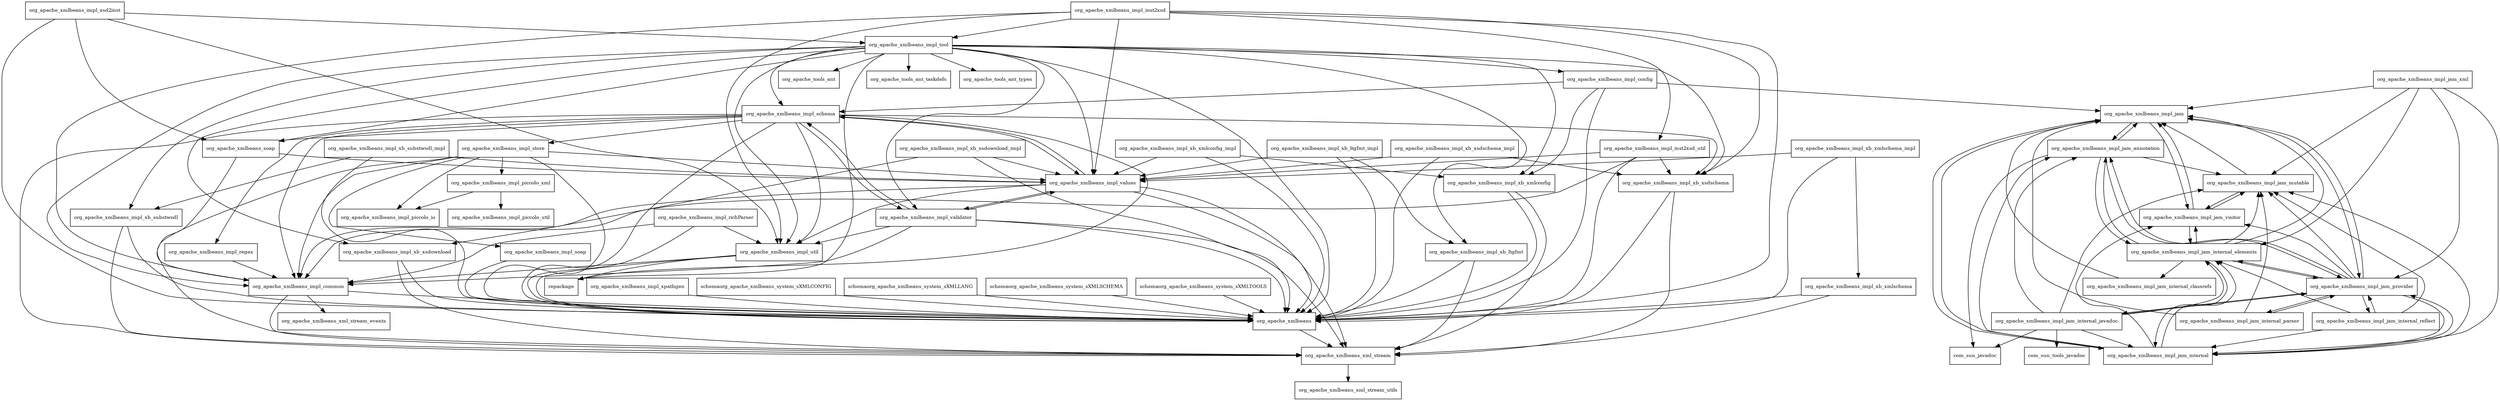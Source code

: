 digraph xmlbeans_2_6_0_package_dependencies {
  node [shape = box, fontsize=10.0];
  org_apache_xmlbeans -> org_apache_xmlbeans_xml_stream;
  org_apache_xmlbeans_impl_common -> org_apache_xmlbeans;
  org_apache_xmlbeans_impl_common -> org_apache_xmlbeans_xml_stream;
  org_apache_xmlbeans_impl_common -> org_apache_xmlbeans_xml_stream_events;
  org_apache_xmlbeans_impl_config -> org_apache_xmlbeans;
  org_apache_xmlbeans_impl_config -> org_apache_xmlbeans_impl_jam;
  org_apache_xmlbeans_impl_config -> org_apache_xmlbeans_impl_schema;
  org_apache_xmlbeans_impl_config -> org_apache_xmlbeans_impl_xb_xmlconfig;
  org_apache_xmlbeans_impl_inst2xsd -> org_apache_xmlbeans;
  org_apache_xmlbeans_impl_inst2xsd -> org_apache_xmlbeans_impl_common;
  org_apache_xmlbeans_impl_inst2xsd -> org_apache_xmlbeans_impl_inst2xsd_util;
  org_apache_xmlbeans_impl_inst2xsd -> org_apache_xmlbeans_impl_tool;
  org_apache_xmlbeans_impl_inst2xsd -> org_apache_xmlbeans_impl_util;
  org_apache_xmlbeans_impl_inst2xsd -> org_apache_xmlbeans_impl_values;
  org_apache_xmlbeans_impl_inst2xsd -> org_apache_xmlbeans_impl_xb_xsdschema;
  org_apache_xmlbeans_impl_inst2xsd_util -> org_apache_xmlbeans;
  org_apache_xmlbeans_impl_inst2xsd_util -> org_apache_xmlbeans_impl_common;
  org_apache_xmlbeans_impl_inst2xsd_util -> org_apache_xmlbeans_impl_values;
  org_apache_xmlbeans_impl_inst2xsd_util -> org_apache_xmlbeans_impl_xb_xsdschema;
  org_apache_xmlbeans_impl_jam -> org_apache_xmlbeans_impl_jam_annotation;
  org_apache_xmlbeans_impl_jam -> org_apache_xmlbeans_impl_jam_internal;
  org_apache_xmlbeans_impl_jam -> org_apache_xmlbeans_impl_jam_provider;
  org_apache_xmlbeans_impl_jam -> org_apache_xmlbeans_impl_jam_visitor;
  org_apache_xmlbeans_impl_jam_annotation -> com_sun_javadoc;
  org_apache_xmlbeans_impl_jam_annotation -> org_apache_xmlbeans_impl_jam;
  org_apache_xmlbeans_impl_jam_annotation -> org_apache_xmlbeans_impl_jam_internal_elements;
  org_apache_xmlbeans_impl_jam_annotation -> org_apache_xmlbeans_impl_jam_mutable;
  org_apache_xmlbeans_impl_jam_annotation -> org_apache_xmlbeans_impl_jam_provider;
  org_apache_xmlbeans_impl_jam_internal -> org_apache_xmlbeans_impl_jam;
  org_apache_xmlbeans_impl_jam_internal -> org_apache_xmlbeans_impl_jam_annotation;
  org_apache_xmlbeans_impl_jam_internal -> org_apache_xmlbeans_impl_jam_internal_elements;
  org_apache_xmlbeans_impl_jam_internal -> org_apache_xmlbeans_impl_jam_mutable;
  org_apache_xmlbeans_impl_jam_internal -> org_apache_xmlbeans_impl_jam_provider;
  org_apache_xmlbeans_impl_jam_internal -> org_apache_xmlbeans_impl_jam_visitor;
  org_apache_xmlbeans_impl_jam_internal_classrefs -> org_apache_xmlbeans_impl_jam;
  org_apache_xmlbeans_impl_jam_internal_elements -> org_apache_xmlbeans_impl_jam;
  org_apache_xmlbeans_impl_jam_internal_elements -> org_apache_xmlbeans_impl_jam_annotation;
  org_apache_xmlbeans_impl_jam_internal_elements -> org_apache_xmlbeans_impl_jam_internal;
  org_apache_xmlbeans_impl_jam_internal_elements -> org_apache_xmlbeans_impl_jam_internal_classrefs;
  org_apache_xmlbeans_impl_jam_internal_elements -> org_apache_xmlbeans_impl_jam_mutable;
  org_apache_xmlbeans_impl_jam_internal_elements -> org_apache_xmlbeans_impl_jam_provider;
  org_apache_xmlbeans_impl_jam_internal_elements -> org_apache_xmlbeans_impl_jam_visitor;
  org_apache_xmlbeans_impl_jam_internal_javadoc -> com_sun_javadoc;
  org_apache_xmlbeans_impl_jam_internal_javadoc -> com_sun_tools_javadoc;
  org_apache_xmlbeans_impl_jam_internal_javadoc -> org_apache_xmlbeans_impl_jam_annotation;
  org_apache_xmlbeans_impl_jam_internal_javadoc -> org_apache_xmlbeans_impl_jam_internal;
  org_apache_xmlbeans_impl_jam_internal_javadoc -> org_apache_xmlbeans_impl_jam_internal_elements;
  org_apache_xmlbeans_impl_jam_internal_javadoc -> org_apache_xmlbeans_impl_jam_mutable;
  org_apache_xmlbeans_impl_jam_internal_javadoc -> org_apache_xmlbeans_impl_jam_provider;
  org_apache_xmlbeans_impl_jam_internal_parser -> org_apache_xmlbeans_impl_jam;
  org_apache_xmlbeans_impl_jam_internal_parser -> org_apache_xmlbeans_impl_jam_mutable;
  org_apache_xmlbeans_impl_jam_internal_parser -> org_apache_xmlbeans_impl_jam_provider;
  org_apache_xmlbeans_impl_jam_internal_reflect -> org_apache_xmlbeans_impl_jam_internal;
  org_apache_xmlbeans_impl_jam_internal_reflect -> org_apache_xmlbeans_impl_jam_internal_elements;
  org_apache_xmlbeans_impl_jam_internal_reflect -> org_apache_xmlbeans_impl_jam_mutable;
  org_apache_xmlbeans_impl_jam_internal_reflect -> org_apache_xmlbeans_impl_jam_provider;
  org_apache_xmlbeans_impl_jam_mutable -> org_apache_xmlbeans_impl_jam;
  org_apache_xmlbeans_impl_jam_mutable -> org_apache_xmlbeans_impl_jam_visitor;
  org_apache_xmlbeans_impl_jam_provider -> org_apache_xmlbeans_impl_jam;
  org_apache_xmlbeans_impl_jam_provider -> org_apache_xmlbeans_impl_jam_annotation;
  org_apache_xmlbeans_impl_jam_provider -> org_apache_xmlbeans_impl_jam_internal;
  org_apache_xmlbeans_impl_jam_provider -> org_apache_xmlbeans_impl_jam_internal_elements;
  org_apache_xmlbeans_impl_jam_provider -> org_apache_xmlbeans_impl_jam_internal_javadoc;
  org_apache_xmlbeans_impl_jam_provider -> org_apache_xmlbeans_impl_jam_internal_parser;
  org_apache_xmlbeans_impl_jam_provider -> org_apache_xmlbeans_impl_jam_internal_reflect;
  org_apache_xmlbeans_impl_jam_provider -> org_apache_xmlbeans_impl_jam_mutable;
  org_apache_xmlbeans_impl_jam_provider -> org_apache_xmlbeans_impl_jam_visitor;
  org_apache_xmlbeans_impl_jam_visitor -> org_apache_xmlbeans_impl_jam;
  org_apache_xmlbeans_impl_jam_visitor -> org_apache_xmlbeans_impl_jam_internal_elements;
  org_apache_xmlbeans_impl_jam_visitor -> org_apache_xmlbeans_impl_jam_mutable;
  org_apache_xmlbeans_impl_jam_xml -> org_apache_xmlbeans_impl_jam;
  org_apache_xmlbeans_impl_jam_xml -> org_apache_xmlbeans_impl_jam_internal;
  org_apache_xmlbeans_impl_jam_xml -> org_apache_xmlbeans_impl_jam_internal_elements;
  org_apache_xmlbeans_impl_jam_xml -> org_apache_xmlbeans_impl_jam_mutable;
  org_apache_xmlbeans_impl_jam_xml -> org_apache_xmlbeans_impl_jam_provider;
  org_apache_xmlbeans_impl_piccolo_xml -> org_apache_xmlbeans_impl_piccolo_io;
  org_apache_xmlbeans_impl_piccolo_xml -> org_apache_xmlbeans_impl_piccolo_util;
  org_apache_xmlbeans_impl_regex -> org_apache_xmlbeans_impl_common;
  org_apache_xmlbeans_impl_richParser -> org_apache_xmlbeans;
  org_apache_xmlbeans_impl_richParser -> org_apache_xmlbeans_impl_common;
  org_apache_xmlbeans_impl_richParser -> org_apache_xmlbeans_impl_util;
  org_apache_xmlbeans_impl_schema -> org_apache_xmlbeans;
  org_apache_xmlbeans_impl_schema -> org_apache_xmlbeans_impl_common;
  org_apache_xmlbeans_impl_schema -> org_apache_xmlbeans_impl_regex;
  org_apache_xmlbeans_impl_schema -> org_apache_xmlbeans_impl_store;
  org_apache_xmlbeans_impl_schema -> org_apache_xmlbeans_impl_util;
  org_apache_xmlbeans_impl_schema -> org_apache_xmlbeans_impl_validator;
  org_apache_xmlbeans_impl_schema -> org_apache_xmlbeans_impl_values;
  org_apache_xmlbeans_impl_schema -> org_apache_xmlbeans_impl_xb_xsdschema;
  org_apache_xmlbeans_impl_schema -> org_apache_xmlbeans_soap;
  org_apache_xmlbeans_impl_schema -> org_apache_xmlbeans_xml_stream;
  org_apache_xmlbeans_impl_schema -> repackage;
  org_apache_xmlbeans_impl_soap -> org_apache_xmlbeans;
  org_apache_xmlbeans_impl_store -> org_apache_xmlbeans;
  org_apache_xmlbeans_impl_store -> org_apache_xmlbeans_impl_common;
  org_apache_xmlbeans_impl_store -> org_apache_xmlbeans_impl_piccolo_io;
  org_apache_xmlbeans_impl_store -> org_apache_xmlbeans_impl_piccolo_xml;
  org_apache_xmlbeans_impl_store -> org_apache_xmlbeans_impl_soap;
  org_apache_xmlbeans_impl_store -> org_apache_xmlbeans_impl_values;
  org_apache_xmlbeans_impl_store -> org_apache_xmlbeans_xml_stream;
  org_apache_xmlbeans_impl_tool -> org_apache_tools_ant;
  org_apache_xmlbeans_impl_tool -> org_apache_tools_ant_taskdefs;
  org_apache_xmlbeans_impl_tool -> org_apache_tools_ant_types;
  org_apache_xmlbeans_impl_tool -> org_apache_xmlbeans;
  org_apache_xmlbeans_impl_tool -> org_apache_xmlbeans_impl_common;
  org_apache_xmlbeans_impl_tool -> org_apache_xmlbeans_impl_config;
  org_apache_xmlbeans_impl_tool -> org_apache_xmlbeans_impl_schema;
  org_apache_xmlbeans_impl_tool -> org_apache_xmlbeans_impl_util;
  org_apache_xmlbeans_impl_tool -> org_apache_xmlbeans_impl_validator;
  org_apache_xmlbeans_impl_tool -> org_apache_xmlbeans_impl_values;
  org_apache_xmlbeans_impl_tool -> org_apache_xmlbeans_impl_xb_ltgfmt;
  org_apache_xmlbeans_impl_tool -> org_apache_xmlbeans_impl_xb_substwsdl;
  org_apache_xmlbeans_impl_tool -> org_apache_xmlbeans_impl_xb_xmlconfig;
  org_apache_xmlbeans_impl_tool -> org_apache_xmlbeans_impl_xb_xsdownload;
  org_apache_xmlbeans_impl_tool -> org_apache_xmlbeans_impl_xb_xsdschema;
  org_apache_xmlbeans_impl_tool -> org_apache_xmlbeans_soap;
  org_apache_xmlbeans_impl_tool -> repackage;
  org_apache_xmlbeans_impl_util -> org_apache_xmlbeans;
  org_apache_xmlbeans_impl_util -> org_apache_xmlbeans_impl_common;
  org_apache_xmlbeans_impl_util -> repackage;
  org_apache_xmlbeans_impl_validator -> org_apache_xmlbeans;
  org_apache_xmlbeans_impl_validator -> org_apache_xmlbeans_impl_common;
  org_apache_xmlbeans_impl_validator -> org_apache_xmlbeans_impl_schema;
  org_apache_xmlbeans_impl_validator -> org_apache_xmlbeans_impl_util;
  org_apache_xmlbeans_impl_validator -> org_apache_xmlbeans_impl_values;
  org_apache_xmlbeans_impl_validator -> org_apache_xmlbeans_xml_stream;
  org_apache_xmlbeans_impl_values -> org_apache_xmlbeans;
  org_apache_xmlbeans_impl_values -> org_apache_xmlbeans_impl_common;
  org_apache_xmlbeans_impl_values -> org_apache_xmlbeans_impl_schema;
  org_apache_xmlbeans_impl_values -> org_apache_xmlbeans_impl_util;
  org_apache_xmlbeans_impl_values -> org_apache_xmlbeans_impl_validator;
  org_apache_xmlbeans_impl_values -> org_apache_xmlbeans_xml_stream;
  org_apache_xmlbeans_impl_xb_ltgfmt -> org_apache_xmlbeans;
  org_apache_xmlbeans_impl_xb_ltgfmt -> org_apache_xmlbeans_xml_stream;
  org_apache_xmlbeans_impl_xb_ltgfmt_impl -> org_apache_xmlbeans;
  org_apache_xmlbeans_impl_xb_ltgfmt_impl -> org_apache_xmlbeans_impl_values;
  org_apache_xmlbeans_impl_xb_ltgfmt_impl -> org_apache_xmlbeans_impl_xb_ltgfmt;
  org_apache_xmlbeans_impl_xb_substwsdl -> org_apache_xmlbeans;
  org_apache_xmlbeans_impl_xb_substwsdl -> org_apache_xmlbeans_xml_stream;
  org_apache_xmlbeans_impl_xb_substwsdl_impl -> org_apache_xmlbeans;
  org_apache_xmlbeans_impl_xb_substwsdl_impl -> org_apache_xmlbeans_impl_values;
  org_apache_xmlbeans_impl_xb_substwsdl_impl -> org_apache_xmlbeans_impl_xb_substwsdl;
  org_apache_xmlbeans_impl_xb_xmlconfig -> org_apache_xmlbeans;
  org_apache_xmlbeans_impl_xb_xmlconfig -> org_apache_xmlbeans_xml_stream;
  org_apache_xmlbeans_impl_xb_xmlconfig_impl -> org_apache_xmlbeans;
  org_apache_xmlbeans_impl_xb_xmlconfig_impl -> org_apache_xmlbeans_impl_values;
  org_apache_xmlbeans_impl_xb_xmlconfig_impl -> org_apache_xmlbeans_impl_xb_xmlconfig;
  org_apache_xmlbeans_impl_xb_xmlschema -> org_apache_xmlbeans;
  org_apache_xmlbeans_impl_xb_xmlschema -> org_apache_xmlbeans_xml_stream;
  org_apache_xmlbeans_impl_xb_xmlschema_impl -> org_apache_xmlbeans;
  org_apache_xmlbeans_impl_xb_xmlschema_impl -> org_apache_xmlbeans_impl_values;
  org_apache_xmlbeans_impl_xb_xmlschema_impl -> org_apache_xmlbeans_impl_xb_xmlschema;
  org_apache_xmlbeans_impl_xb_xsdownload -> org_apache_xmlbeans;
  org_apache_xmlbeans_impl_xb_xsdownload -> org_apache_xmlbeans_xml_stream;
  org_apache_xmlbeans_impl_xb_xsdownload_impl -> org_apache_xmlbeans;
  org_apache_xmlbeans_impl_xb_xsdownload_impl -> org_apache_xmlbeans_impl_values;
  org_apache_xmlbeans_impl_xb_xsdownload_impl -> org_apache_xmlbeans_impl_xb_xsdownload;
  org_apache_xmlbeans_impl_xb_xsdschema -> org_apache_xmlbeans;
  org_apache_xmlbeans_impl_xb_xsdschema -> org_apache_xmlbeans_xml_stream;
  org_apache_xmlbeans_impl_xb_xsdschema_impl -> org_apache_xmlbeans;
  org_apache_xmlbeans_impl_xb_xsdschema_impl -> org_apache_xmlbeans_impl_values;
  org_apache_xmlbeans_impl_xb_xsdschema_impl -> org_apache_xmlbeans_impl_xb_xsdschema;
  org_apache_xmlbeans_impl_xpathgen -> org_apache_xmlbeans;
  org_apache_xmlbeans_impl_xsd2inst -> org_apache_xmlbeans;
  org_apache_xmlbeans_impl_xsd2inst -> org_apache_xmlbeans_impl_tool;
  org_apache_xmlbeans_impl_xsd2inst -> org_apache_xmlbeans_impl_util;
  org_apache_xmlbeans_impl_xsd2inst -> org_apache_xmlbeans_soap;
  org_apache_xmlbeans_soap -> org_apache_xmlbeans_impl_common;
  org_apache_xmlbeans_soap -> org_apache_xmlbeans_impl_values;
  org_apache_xmlbeans_xml_stream -> org_apache_xmlbeans_xml_stream_utils;
  schemaorg_apache_xmlbeans_system_sXMLCONFIG -> org_apache_xmlbeans;
  schemaorg_apache_xmlbeans_system_sXMLLANG -> org_apache_xmlbeans;
  schemaorg_apache_xmlbeans_system_sXMLSCHEMA -> org_apache_xmlbeans;
  schemaorg_apache_xmlbeans_system_sXMLTOOLS -> org_apache_xmlbeans;
}
